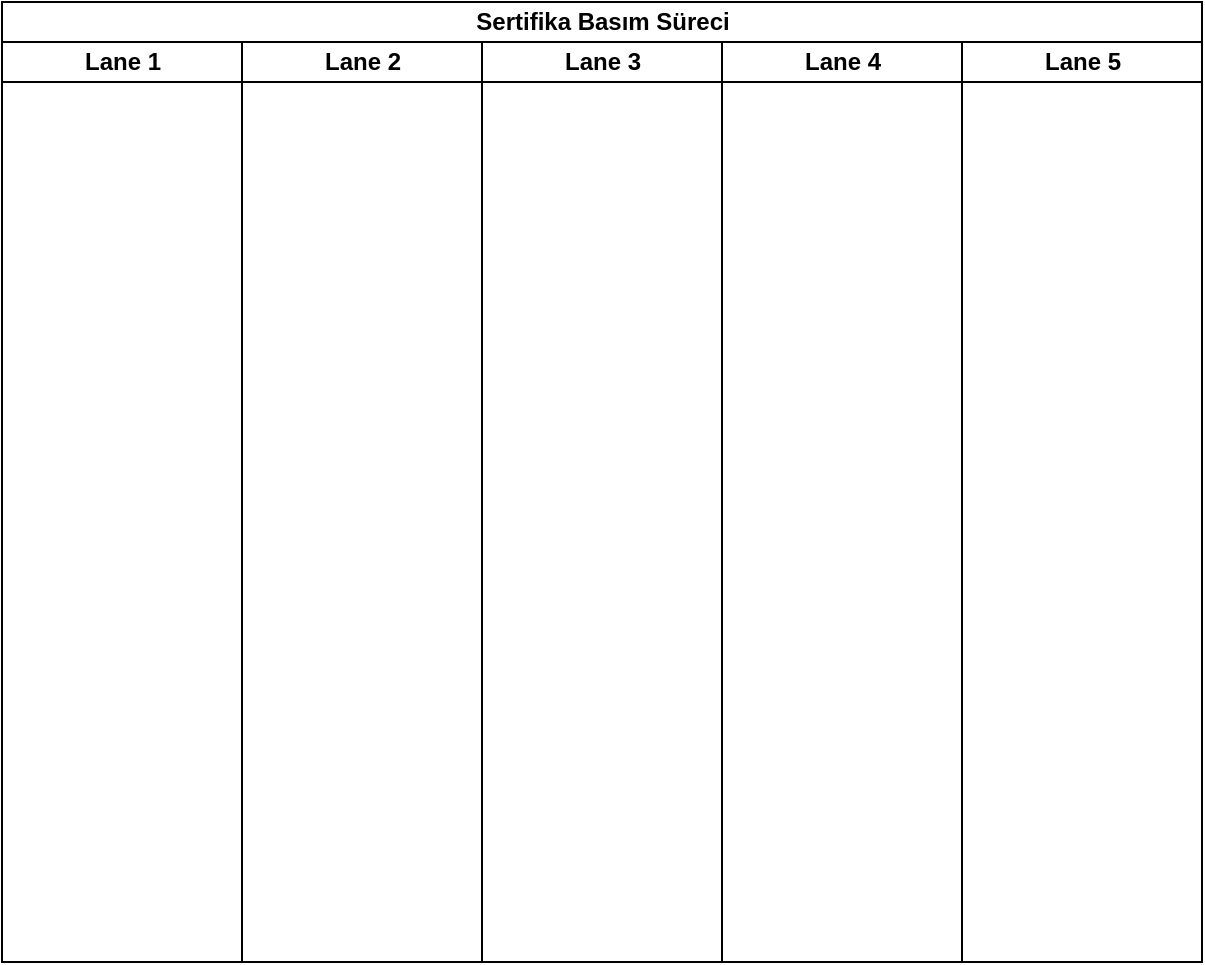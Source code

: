 <mxfile version="26.0.13">
  <diagram name="Sayfa -1" id="rw0tKw_8H0kHu80OvDa4">
    <mxGraphModel dx="1674" dy="738" grid="1" gridSize="10" guides="1" tooltips="1" connect="1" arrows="1" fold="1" page="1" pageScale="1" pageWidth="827" pageHeight="1169" math="0" shadow="0">
      <root>
        <mxCell id="0" />
        <mxCell id="1" parent="0" />
        <mxCell id="nmIxJDxcnUYOFE0mVBFy-7" value="Sertifika Basım Süreci" style="swimlane;childLayout=stackLayout;resizeParent=1;resizeParentMax=0;startSize=20;html=1;" vertex="1" parent="1">
          <mxGeometry x="54.0" y="60" width="600" height="480" as="geometry" />
        </mxCell>
        <mxCell id="nmIxJDxcnUYOFE0mVBFy-8" value="Lane 1" style="swimlane;startSize=20;html=1;" vertex="1" parent="nmIxJDxcnUYOFE0mVBFy-7">
          <mxGeometry y="20" width="120" height="460" as="geometry" />
        </mxCell>
        <mxCell id="nmIxJDxcnUYOFE0mVBFy-9" value="Lane 2" style="swimlane;startSize=20;html=1;" vertex="1" parent="nmIxJDxcnUYOFE0mVBFy-7">
          <mxGeometry x="120" y="20" width="120" height="460" as="geometry" />
        </mxCell>
        <mxCell id="nmIxJDxcnUYOFE0mVBFy-10" value="Lane 3" style="swimlane;startSize=20;html=1;" vertex="1" parent="nmIxJDxcnUYOFE0mVBFy-7">
          <mxGeometry x="240" y="20" width="120" height="460" as="geometry" />
        </mxCell>
        <mxCell id="nmIxJDxcnUYOFE0mVBFy-12" value="Lane 4" style="swimlane;startSize=20;html=1;" vertex="1" parent="nmIxJDxcnUYOFE0mVBFy-7">
          <mxGeometry x="360" y="20" width="120" height="460" as="geometry" />
        </mxCell>
        <mxCell id="nmIxJDxcnUYOFE0mVBFy-13" value="Lane 5" style="swimlane;startSize=20;html=1;" vertex="1" parent="nmIxJDxcnUYOFE0mVBFy-7">
          <mxGeometry x="480" y="20" width="120" height="460" as="geometry" />
        </mxCell>
      </root>
    </mxGraphModel>
  </diagram>
</mxfile>
